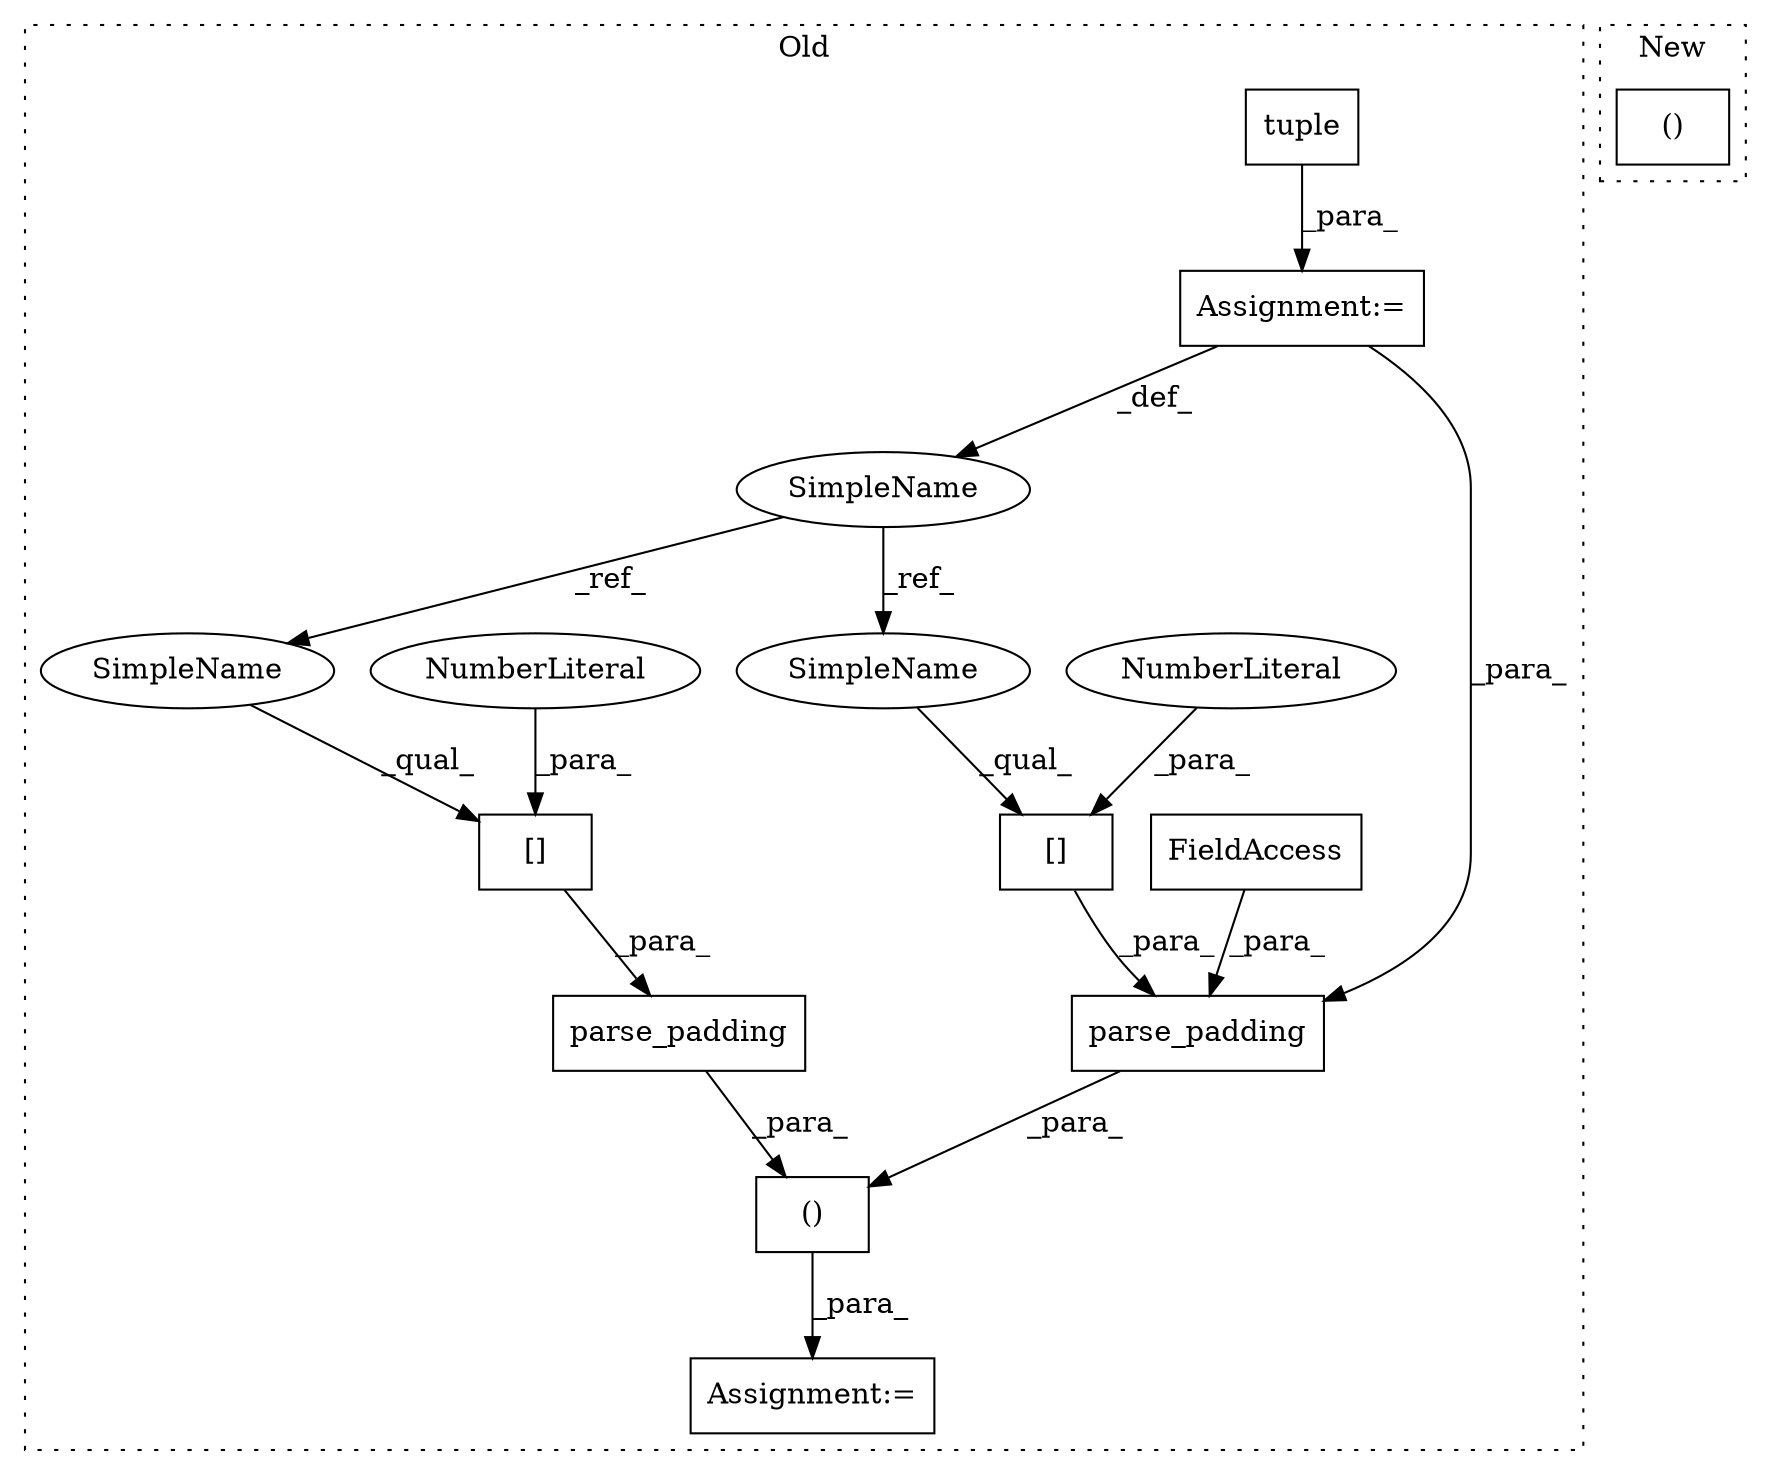 digraph G {
subgraph cluster0 {
1 [label="parse_padding" a="32" s="1918,1955" l="14,1" shape="box"];
3 [label="tuple" a="32" s="1795,1815" l="6,1" shape="box"];
4 [label="()" a="106" s="1867" l="89" shape="box"];
5 [label="[]" a="2" s="1945,1952" l="6,1" shape="box"];
6 [label="NumberLiteral" a="34" s="1951" l="1" shape="ellipse"];
7 [label="[]" a="2" s="1894,1901" l="6,1" shape="box"];
8 [label="NumberLiteral" a="34" s="1900" l="1" shape="ellipse"];
9 [label="parse_padding" a="32" s="1867,1904" l="14,1" shape="box"];
10 [label="FieldAccess" a="22" s="1881" l="12" shape="box"];
11 [label="SimpleName" a="42" s="1789" l="5" shape="ellipse"];
12 [label="Assignment:=" a="7" s="1861" l="6" shape="box"];
13 [label="Assignment:=" a="7" s="1794" l="1" shape="box"];
14 [label="SimpleName" a="42" s="1894" l="5" shape="ellipse"];
15 [label="SimpleName" a="42" s="1945" l="5" shape="ellipse"];
label = "Old";
style="dotted";
}
subgraph cluster1 {
2 [label="()" a="106" s="5708" l="15" shape="box"];
label = "New";
style="dotted";
}
1 -> 4 [label="_para_"];
3 -> 13 [label="_para_"];
4 -> 12 [label="_para_"];
5 -> 1 [label="_para_"];
6 -> 5 [label="_para_"];
7 -> 9 [label="_para_"];
8 -> 7 [label="_para_"];
9 -> 4 [label="_para_"];
10 -> 9 [label="_para_"];
11 -> 14 [label="_ref_"];
11 -> 15 [label="_ref_"];
13 -> 11 [label="_def_"];
13 -> 9 [label="_para_"];
14 -> 7 [label="_qual_"];
15 -> 5 [label="_qual_"];
}